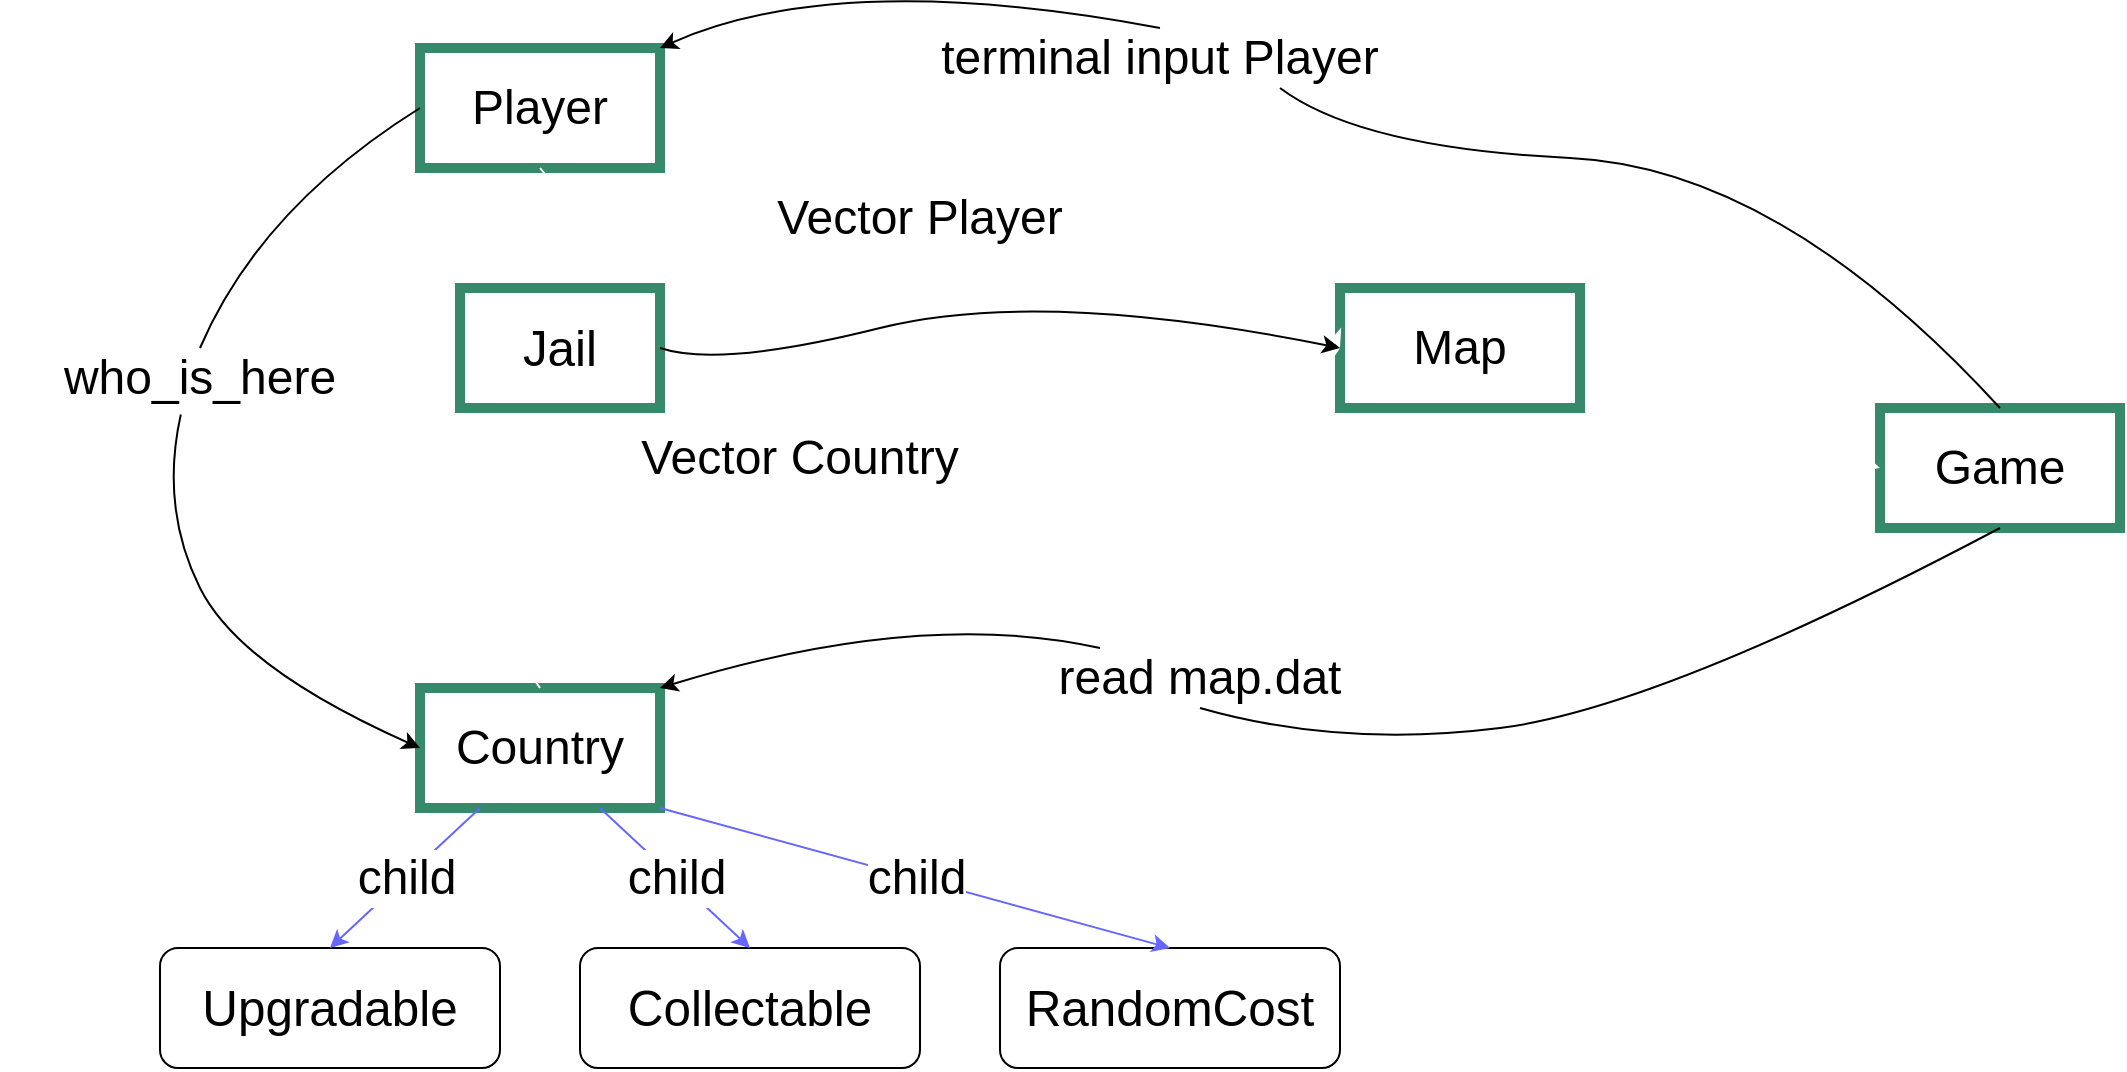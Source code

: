 <mxfile>
    <diagram id="FAyuMuRfts_mgKjyH_LW" name="Page-1">
        <mxGraphModel dx="911" dy="926" grid="0" gridSize="10" guides="1" tooltips="1" connect="1" arrows="1" fold="1" page="0" pageScale="1" pageWidth="827" pageHeight="1169" math="0" shadow="0">
            <root>
                <mxCell id="0"/>
                <mxCell id="1" parent="0"/>
                <mxCell id="2" value="&lt;font style=&quot;font-size: 24px&quot;&gt;Country&lt;/font&gt;" style="rounded=0;whiteSpace=wrap;html=1;strokeColor=#368A6B;strokeWidth=5;" parent="1" vertex="1">
                    <mxGeometry x="360" y="200" width="120" height="60" as="geometry"/>
                </mxCell>
                <mxCell id="3" value="&lt;span class=&quot;markedContent&quot; id=&quot;page69R_mcid8&quot;&gt;&lt;span style=&quot;left: 169.929px ; top: 206.568px ; font-size: 24.716px ; font-family: sans-serif ; transform: scalex(1.001)&quot; dir=&quot;ltr&quot;&gt;Upgradable&lt;/span&gt;&lt;/span&gt;" style="rounded=1;whiteSpace=wrap;html=1;fontSize=24;" parent="1" vertex="1">
                    <mxGeometry x="230" y="330" width="170" height="60" as="geometry"/>
                </mxCell>
                <mxCell id="4" value="&lt;span class=&quot;markedContent&quot; id=&quot;page69R_mcid10&quot;&gt;&lt;span style=&quot;left: 169.929px ; top: 270.504px ; font-size: 24.716px ; font-family: sans-serif ; transform: scalex(1.0)&quot; dir=&quot;ltr&quot;&gt;Collectable&lt;/span&gt;&lt;/span&gt;" style="rounded=1;whiteSpace=wrap;html=1;fontSize=24;" parent="1" vertex="1">
                    <mxGeometry x="440" y="330" width="170" height="60" as="geometry"/>
                </mxCell>
                <mxCell id="5" value="&lt;span class=&quot;markedContent&quot; id=&quot;page69R_mcid12&quot;&gt;&lt;span style=&quot;left: 169.929px ; top: 334.417px ; font-size: 24.746px ; font-family: sans-serif ; transform: scalex(1.0)&quot; dir=&quot;ltr&quot;&gt;RandomCost&lt;/span&gt;&lt;/span&gt;" style="rounded=1;whiteSpace=wrap;html=1;fontSize=24;" parent="1" vertex="1">
                    <mxGeometry x="650" y="330" width="170" height="60" as="geometry"/>
                </mxCell>
                <mxCell id="6" value="&lt;span class=&quot;markedContent&quot; id=&quot;page69R_mcid14&quot;&gt;&lt;span style=&quot;left: 169.929px ; top: 398.4px ; font-size: 24.716px ; font-family: sans-serif ; transform: scalex(1.002)&quot; dir=&quot;ltr&quot;&gt;Jail&lt;/span&gt;&lt;/span&gt;" style="rounded=0;whiteSpace=wrap;html=1;fontSize=24;strokeWidth=5;strokeColor=#368A6B;" parent="1" vertex="1">
                    <mxGeometry x="380" width="100" height="60" as="geometry"/>
                </mxCell>
                <mxCell id="11" value="Game" style="rounded=0;whiteSpace=wrap;html=1;fontSize=24;fillColor=none;strokeColor=#368A6B;strokeWidth=5;" parent="1" vertex="1">
                    <mxGeometry x="1090" y="60" width="120" height="60" as="geometry"/>
                </mxCell>
                <mxCell id="13" value="" style="curved=1;endArrow=classic;html=1;fontSize=24;exitX=0.25;exitY=0;exitDx=0;exitDy=0;entryX=1;entryY=0;entryDx=0;entryDy=0;startArrow=none;" parent="1" source="16" target="2" edge="1">
                    <mxGeometry width="50" height="50" relative="1" as="geometry">
                        <mxPoint x="560" y="310" as="sourcePoint"/>
                        <mxPoint x="370" y="480" as="targetPoint"/>
                        <Array as="points">
                            <mxPoint x="610" y="160"/>
                        </Array>
                    </mxGeometry>
                </mxCell>
                <mxCell id="17" value="&lt;font style=&quot;font-size: 24px&quot;&gt;Player&lt;/font&gt;" style="rounded=0;whiteSpace=wrap;html=1;strokeColor=#368A6B;strokeWidth=5;" parent="1" vertex="1">
                    <mxGeometry x="360" y="-120" width="120" height="60" as="geometry"/>
                </mxCell>
                <mxCell id="45" style="edgeStyle=none;html=1;entryX=0;entryY=0.5;entryDx=0;entryDy=0;fontSize=24;strokeColor=#FFFFFF;fillColor=#007FFF;" parent="1" source="18" target="11" edge="1">
                    <mxGeometry relative="1" as="geometry"/>
                </mxCell>
                <mxCell id="18" value="&lt;font style=&quot;font-size: 24px&quot;&gt;Map&lt;/font&gt;" style="rounded=0;whiteSpace=wrap;html=1;strokeColor=#368A6B;strokeWidth=5;" parent="1" vertex="1">
                    <mxGeometry x="820" width="120" height="60" as="geometry"/>
                </mxCell>
                <mxCell id="19" value="" style="curved=1;endArrow=classic;html=1;fontSize=24;entryX=0;entryY=0.5;entryDx=0;entryDy=0;startArrow=none;exitX=0.452;exitY=1.107;exitDx=0;exitDy=0;exitPerimeter=0;" parent="1" source="20" target="2" edge="1">
                    <mxGeometry width="50" height="50" relative="1" as="geometry">
                        <mxPoint x="350" y="100" as="sourcePoint"/>
                        <mxPoint x="180" y="90" as="targetPoint"/>
                        <Array as="points">
                            <mxPoint x="230" y="110"/>
                            <mxPoint x="270" y="190"/>
                        </Array>
                    </mxGeometry>
                </mxCell>
                <mxCell id="24" value="" style="endArrow=classic;html=1;fontSize=24;exitX=0.25;exitY=1;exitDx=0;exitDy=0;entryX=0.5;entryY=0;entryDx=0;entryDy=0;strokeColor=#6666FF;" parent="1" source="2" target="3" edge="1">
                    <mxGeometry relative="1" as="geometry">
                        <mxPoint x="230" y="520" as="sourcePoint"/>
                        <mxPoint x="460" y="520" as="targetPoint"/>
                        <Array as="points"/>
                    </mxGeometry>
                </mxCell>
                <mxCell id="25" value="child" style="edgeLabel;resizable=0;html=1;align=center;verticalAlign=middle;fontSize=24;" parent="24" connectable="0" vertex="1">
                    <mxGeometry relative="1" as="geometry"/>
                </mxCell>
                <mxCell id="26" value="" style="endArrow=classic;html=1;fontSize=24;exitX=0.75;exitY=1;exitDx=0;exitDy=0;entryX=0.5;entryY=0;entryDx=0;entryDy=0;strokeColor=#6666FF;" parent="1" source="2" target="4" edge="1">
                    <mxGeometry relative="1" as="geometry">
                        <mxPoint x="414" y="460" as="sourcePoint"/>
                        <mxPoint x="644" y="460" as="targetPoint"/>
                        <Array as="points"/>
                    </mxGeometry>
                </mxCell>
                <mxCell id="27" value="child" style="edgeLabel;resizable=0;html=1;align=center;verticalAlign=middle;fontSize=24;" parent="26" connectable="0" vertex="1">
                    <mxGeometry relative="1" as="geometry"/>
                </mxCell>
                <mxCell id="28" value="" style="endArrow=classic;html=1;fontSize=24;exitX=1;exitY=1;exitDx=0;exitDy=0;entryX=0.5;entryY=0;entryDx=0;entryDy=0;strokeColor=#6666FF;" parent="1" source="2" target="5" edge="1">
                    <mxGeometry relative="1" as="geometry">
                        <mxPoint x="620" y="310" as="sourcePoint"/>
                        <mxPoint x="850" y="310" as="targetPoint"/>
                        <Array as="points"/>
                    </mxGeometry>
                </mxCell>
                <mxCell id="29" value="child" style="edgeLabel;resizable=0;html=1;align=center;verticalAlign=middle;fontSize=24;" parent="28" connectable="0" vertex="1">
                    <mxGeometry relative="1" as="geometry"/>
                </mxCell>
                <mxCell id="16" value="&lt;span style=&quot;text-align: left&quot;&gt;read map.dat&lt;/span&gt;" style="text;html=1;strokeColor=none;fillColor=none;align=center;verticalAlign=middle;whiteSpace=wrap;rounded=0;fontSize=24;" parent="1" vertex="1">
                    <mxGeometry x="650" y="180" width="200" height="30" as="geometry"/>
                </mxCell>
                <mxCell id="31" value="" style="curved=1;endArrow=none;html=1;fontSize=24;exitX=0.5;exitY=1;exitDx=0;exitDy=0;entryX=0.5;entryY=1;entryDx=0;entryDy=0;" parent="1" source="11" target="16" edge="1">
                    <mxGeometry width="50" height="50" relative="1" as="geometry">
                        <mxPoint x="960" y="150" as="sourcePoint"/>
                        <mxPoint x="420" y="200" as="targetPoint"/>
                        <Array as="points">
                            <mxPoint x="980" y="210"/>
                            <mxPoint x="820" y="230"/>
                        </Array>
                    </mxGeometry>
                </mxCell>
                <mxCell id="20" value="&lt;span style=&quot;text-align: left&quot;&gt;who_is_here&lt;/span&gt;" style="text;html=1;strokeColor=none;fillColor=none;align=center;verticalAlign=middle;whiteSpace=wrap;rounded=0;fontSize=24;" parent="1" vertex="1">
                    <mxGeometry x="150" y="30" width="200" height="30" as="geometry"/>
                </mxCell>
                <mxCell id="32" value="" style="curved=1;endArrow=none;html=1;fontSize=24;exitX=0;exitY=0.5;exitDx=0;exitDy=0;entryX=0.5;entryY=0;entryDx=0;entryDy=0;" parent="1" source="17" target="20" edge="1">
                    <mxGeometry width="50" height="50" relative="1" as="geometry">
                        <mxPoint x="360" y="-90" as="sourcePoint"/>
                        <mxPoint x="360" y="230" as="targetPoint"/>
                        <Array as="points">
                            <mxPoint x="280" y="-40"/>
                        </Array>
                    </mxGeometry>
                </mxCell>
                <mxCell id="33" value="" style="curved=1;endArrow=classic;html=1;fontSize=24;exitX=0.5;exitY=0;exitDx=0;exitDy=0;entryX=1;entryY=0;entryDx=0;entryDy=0;startArrow=none;" parent="1" source="35" target="17" edge="1">
                    <mxGeometry width="50" height="50" relative="1" as="geometry">
                        <mxPoint x="580" y="130" as="sourcePoint"/>
                        <mxPoint x="630" y="80" as="targetPoint"/>
                        <Array as="points">
                            <mxPoint x="570" y="-160"/>
                        </Array>
                    </mxGeometry>
                </mxCell>
                <mxCell id="35" value="&lt;span style=&quot;text-align: left&quot;&gt;terminal input Player&lt;/span&gt;" style="text;html=1;strokeColor=none;fillColor=none;align=center;verticalAlign=middle;whiteSpace=wrap;rounded=0;fontSize=24;" parent="1" vertex="1">
                    <mxGeometry x="610" y="-130" width="240" height="30" as="geometry"/>
                </mxCell>
                <mxCell id="36" value="" style="curved=1;endArrow=none;html=1;fontSize=24;exitX=0.5;exitY=0;exitDx=0;exitDy=0;entryX=0.75;entryY=1;entryDx=0;entryDy=0;" parent="1" source="11" target="35" edge="1">
                    <mxGeometry width="50" height="50" relative="1" as="geometry">
                        <mxPoint x="960" y="90" as="sourcePoint"/>
                        <mxPoint x="480" y="-120" as="targetPoint"/>
                        <Array as="points">
                            <mxPoint x="1040" y="-60"/>
                            <mxPoint x="830" y="-70"/>
                        </Array>
                    </mxGeometry>
                </mxCell>
                <mxCell id="38" value="" style="curved=1;endArrow=classic;html=1;fontSize=24;strokeColor=#FFFFFF;fillColor=#007FFF;exitX=1;exitY=0.5;exitDx=0;exitDy=0;entryX=0;entryY=0.5;entryDx=0;entryDy=0;startArrow=none;" parent="1" source="39" target="18" edge="1">
                    <mxGeometry width="50" height="50" relative="1" as="geometry">
                        <mxPoint x="580" y="110" as="sourcePoint"/>
                        <mxPoint x="630" y="60" as="targetPoint"/>
                        <Array as="points">
                            <mxPoint x="790" y="-40"/>
                        </Array>
                    </mxGeometry>
                </mxCell>
                <mxCell id="39" value="Vector Player" style="text;html=1;strokeColor=none;fillColor=none;align=center;verticalAlign=middle;whiteSpace=wrap;rounded=0;fontSize=24;" parent="1" vertex="1">
                    <mxGeometry x="530" y="-50" width="160" height="30" as="geometry"/>
                </mxCell>
                <mxCell id="40" value="" style="curved=1;endArrow=none;html=1;fontSize=24;strokeColor=#FFFFFF;fillColor=#007FFF;exitX=0.5;exitY=1;exitDx=0;exitDy=0;entryX=0;entryY=0.5;entryDx=0;entryDy=0;" parent="1" source="17" target="39" edge="1">
                    <mxGeometry width="50" height="50" relative="1" as="geometry">
                        <mxPoint x="420" y="-60" as="sourcePoint"/>
                        <mxPoint x="630" as="targetPoint"/>
                        <Array as="points">
                            <mxPoint x="460" y="-10"/>
                        </Array>
                    </mxGeometry>
                </mxCell>
                <mxCell id="42" value="" style="curved=1;endArrow=classic;html=1;fontSize=24;strokeColor=#FFFFFF;fillColor=#007FFF;exitX=1;exitY=0.5;exitDx=0;exitDy=0;entryX=0;entryY=0.5;entryDx=0;entryDy=0;startArrow=none;" parent="1" source="43" target="18" edge="1">
                    <mxGeometry width="50" height="50" relative="1" as="geometry">
                        <mxPoint x="570" y="200" as="sourcePoint"/>
                        <mxPoint x="780" y="120" as="targetPoint"/>
                        <Array as="points">
                            <mxPoint x="700" y="100"/>
                        </Array>
                    </mxGeometry>
                </mxCell>
                <mxCell id="43" value="Vector Country" style="text;html=1;strokeColor=none;fillColor=none;align=center;verticalAlign=middle;whiteSpace=wrap;rounded=0;fontSize=24;" parent="1" vertex="1">
                    <mxGeometry x="460" y="70" width="180" height="30" as="geometry"/>
                </mxCell>
                <mxCell id="44" value="" style="curved=1;endArrow=none;html=1;fontSize=24;strokeColor=#FFFFFF;fillColor=#007FFF;exitX=0.5;exitY=0;exitDx=0;exitDy=0;entryX=0;entryY=0.5;entryDx=0;entryDy=0;" parent="1" source="2" target="43" edge="1">
                    <mxGeometry width="50" height="50" relative="1" as="geometry">
                        <mxPoint x="410" y="30" as="sourcePoint"/>
                        <mxPoint x="620" y="90" as="targetPoint"/>
                        <Array as="points">
                            <mxPoint x="370" y="130"/>
                        </Array>
                    </mxGeometry>
                </mxCell>
                <mxCell id="46" value="" style="curved=1;endArrow=classic;html=1;exitX=1;exitY=0.5;exitDx=0;exitDy=0;entryX=0;entryY=0.5;entryDx=0;entryDy=0;" edge="1" parent="1" source="6" target="18">
                    <mxGeometry width="50" height="50" relative="1" as="geometry">
                        <mxPoint x="500" y="180" as="sourcePoint"/>
                        <mxPoint x="550" y="130" as="targetPoint"/>
                        <Array as="points">
                            <mxPoint x="510" y="40"/>
                            <mxPoint x="670"/>
                        </Array>
                    </mxGeometry>
                </mxCell>
            </root>
        </mxGraphModel>
    </diagram>
</mxfile>